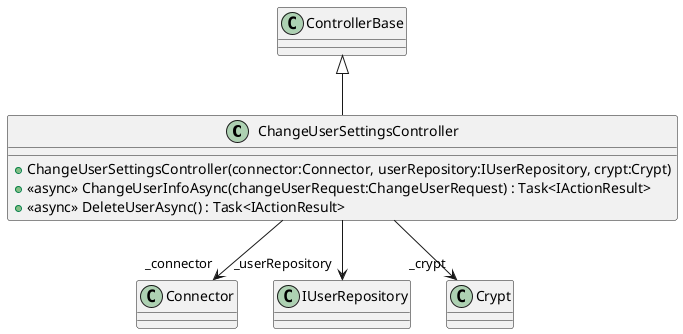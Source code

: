 @startuml
class ChangeUserSettingsController {
    + ChangeUserSettingsController(connector:Connector, userRepository:IUserRepository, crypt:Crypt)
    + <<async>> ChangeUserInfoAsync(changeUserRequest:ChangeUserRequest) : Task<IActionResult>
    + <<async>> DeleteUserAsync() : Task<IActionResult>
}
ControllerBase <|-- ChangeUserSettingsController
ChangeUserSettingsController --> "_connector" Connector
ChangeUserSettingsController --> "_userRepository" IUserRepository
ChangeUserSettingsController --> "_crypt" Crypt
@enduml

